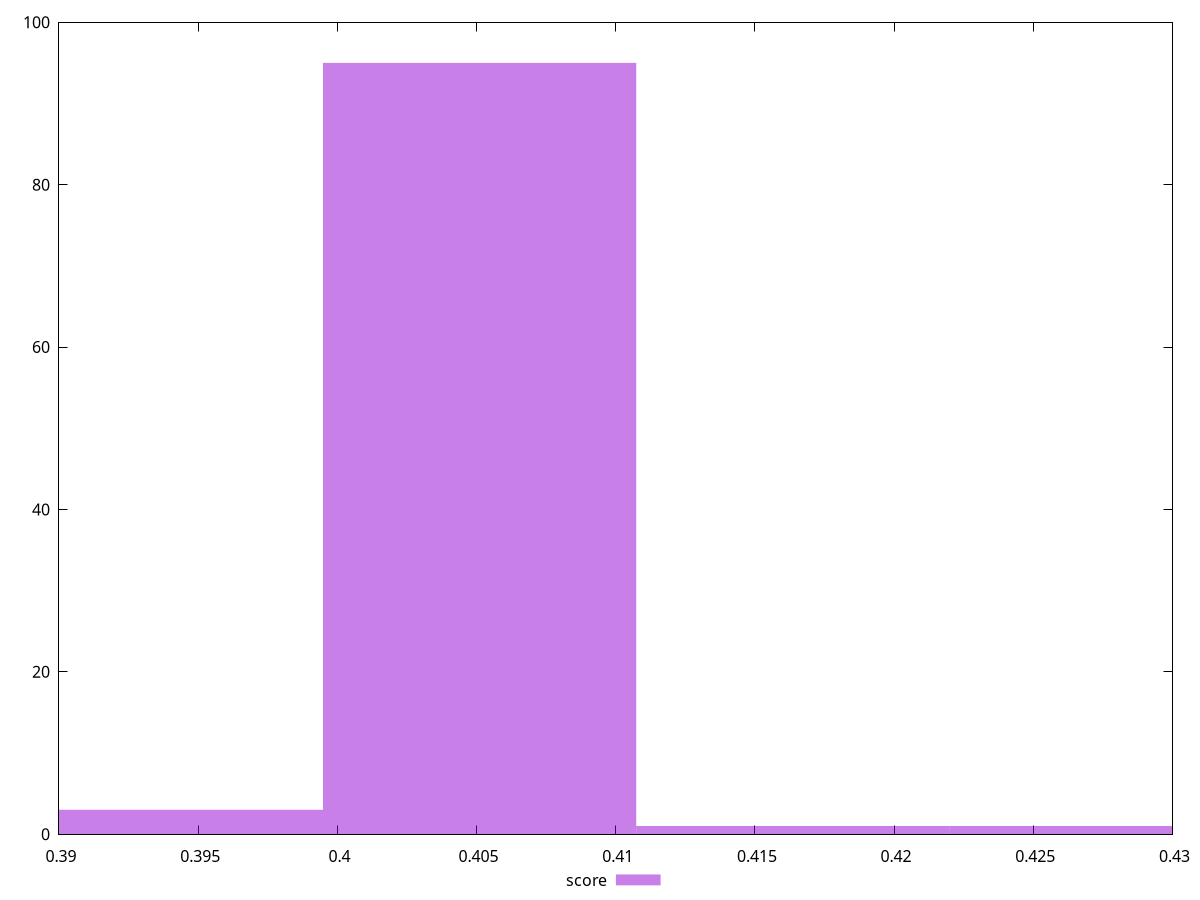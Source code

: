 reset

$score <<EOF
0.4163621238641782 1
0.40510909348947066 95
0.3938560631147632 3
0.42761515423888574 1
EOF

set key outside below
set boxwidth 0.01125303037470752
set xrange [0.39:0.43]
set yrange [0:100]
set trange [0:100]
set style fill transparent solid 0.5 noborder
set terminal svg size 640, 490 enhanced background rgb 'white'
set output "report_00025_2021-02-22T21:38:55.199Z/render-blocking-resources/samples/pages+cached/score/histogram.svg"

plot $score title "score" with boxes

reset
